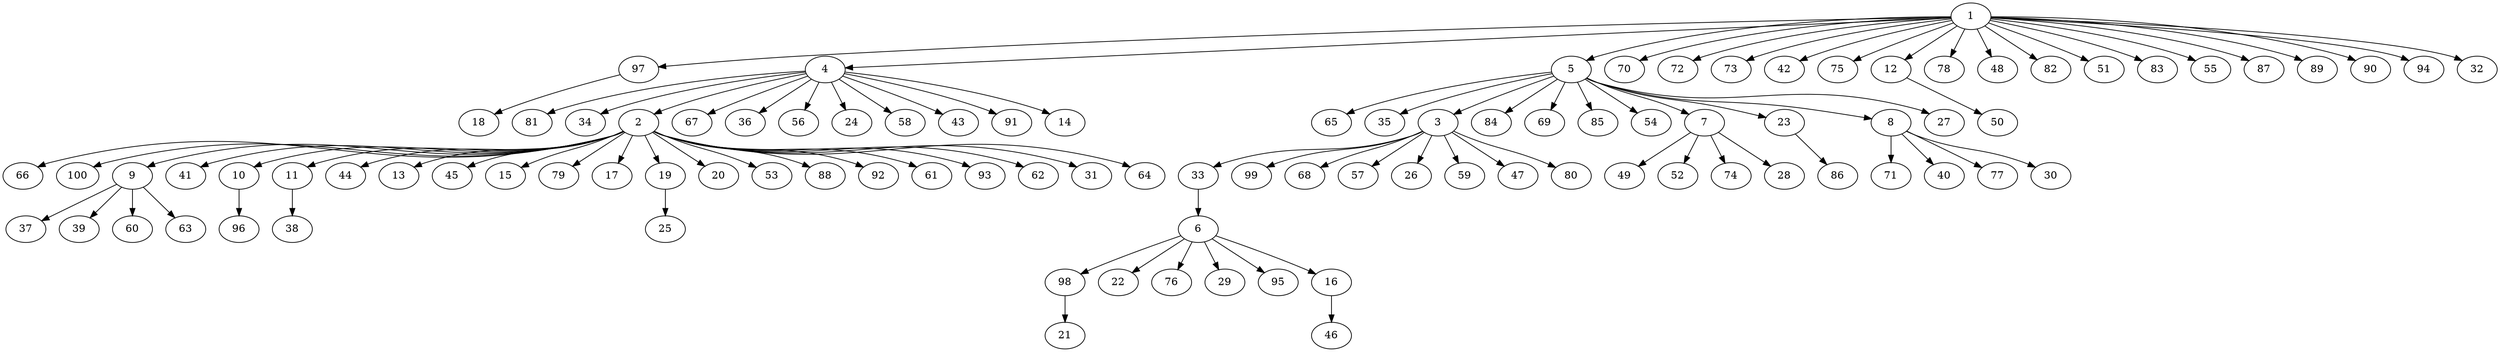 digraph G {

97 -> 18;
1 -> 97;
4 -> 81;
4 -> 34;
2 -> 66;
2 -> 100;
9 -> 37;
9 -> 39;
9 -> 60;
9 -> 63;
2 -> 9;
2 -> 41;
10 -> 96;
2 -> 10;
11 -> 38;
2 -> 11;
2 -> 44;
2 -> 13;
2 -> 45;
2 -> 15;
2 -> 79;
2 -> 17;
19 -> 25;
2 -> 19;
2 -> 20;
2 -> 53;
2 -> 88;
2 -> 92;
2 -> 61;
2 -> 93;
2 -> 62;
2 -> 31;
2 -> 64;
4 -> 2;
4 -> 67;
4 -> 36;
4 -> 56;
4 -> 24;
4 -> 58;
4 -> 43;
4 -> 91;
4 -> 14;
1 -> 4;
5 -> 65;
5 -> 35;
98 -> 21;
6 -> 98;
6 -> 22;
6 -> 76;
6 -> 29;
6 -> 95;
16 -> 46;
6 -> 16;
33 -> 6;
3 -> 33;
3 -> 99;
3 -> 68;
3 -> 57;
3 -> 26;
3 -> 59;
3 -> 47;
3 -> 80;
5 -> 3;
5 -> 84;
5 -> 69;
5 -> 85;
5 -> 54;
7 -> 49;
7 -> 52;
7 -> 74;
7 -> 28;
5 -> 7;
23 -> 86;
5 -> 23;
8 -> 71;
8 -> 40;
8 -> 77;
8 -> 30;
5 -> 8;
5 -> 27;
1 -> 5;
1 -> 70;
1 -> 72;
1 -> 73;
1 -> 42;
1 -> 75;
12 -> 50;
1 -> 12;
1 -> 78;
1 -> 48;
1 -> 82;
1 -> 51;
1 -> 83;
1 -> 55;
1 -> 87;
1 -> 89;
1 -> 90;
1 -> 94;
1 -> 32;

}
